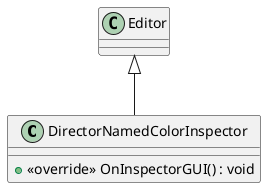 @startuml
class DirectorNamedColorInspector {
    + <<override>> OnInspectorGUI() : void
}
Editor <|-- DirectorNamedColorInspector
@enduml

